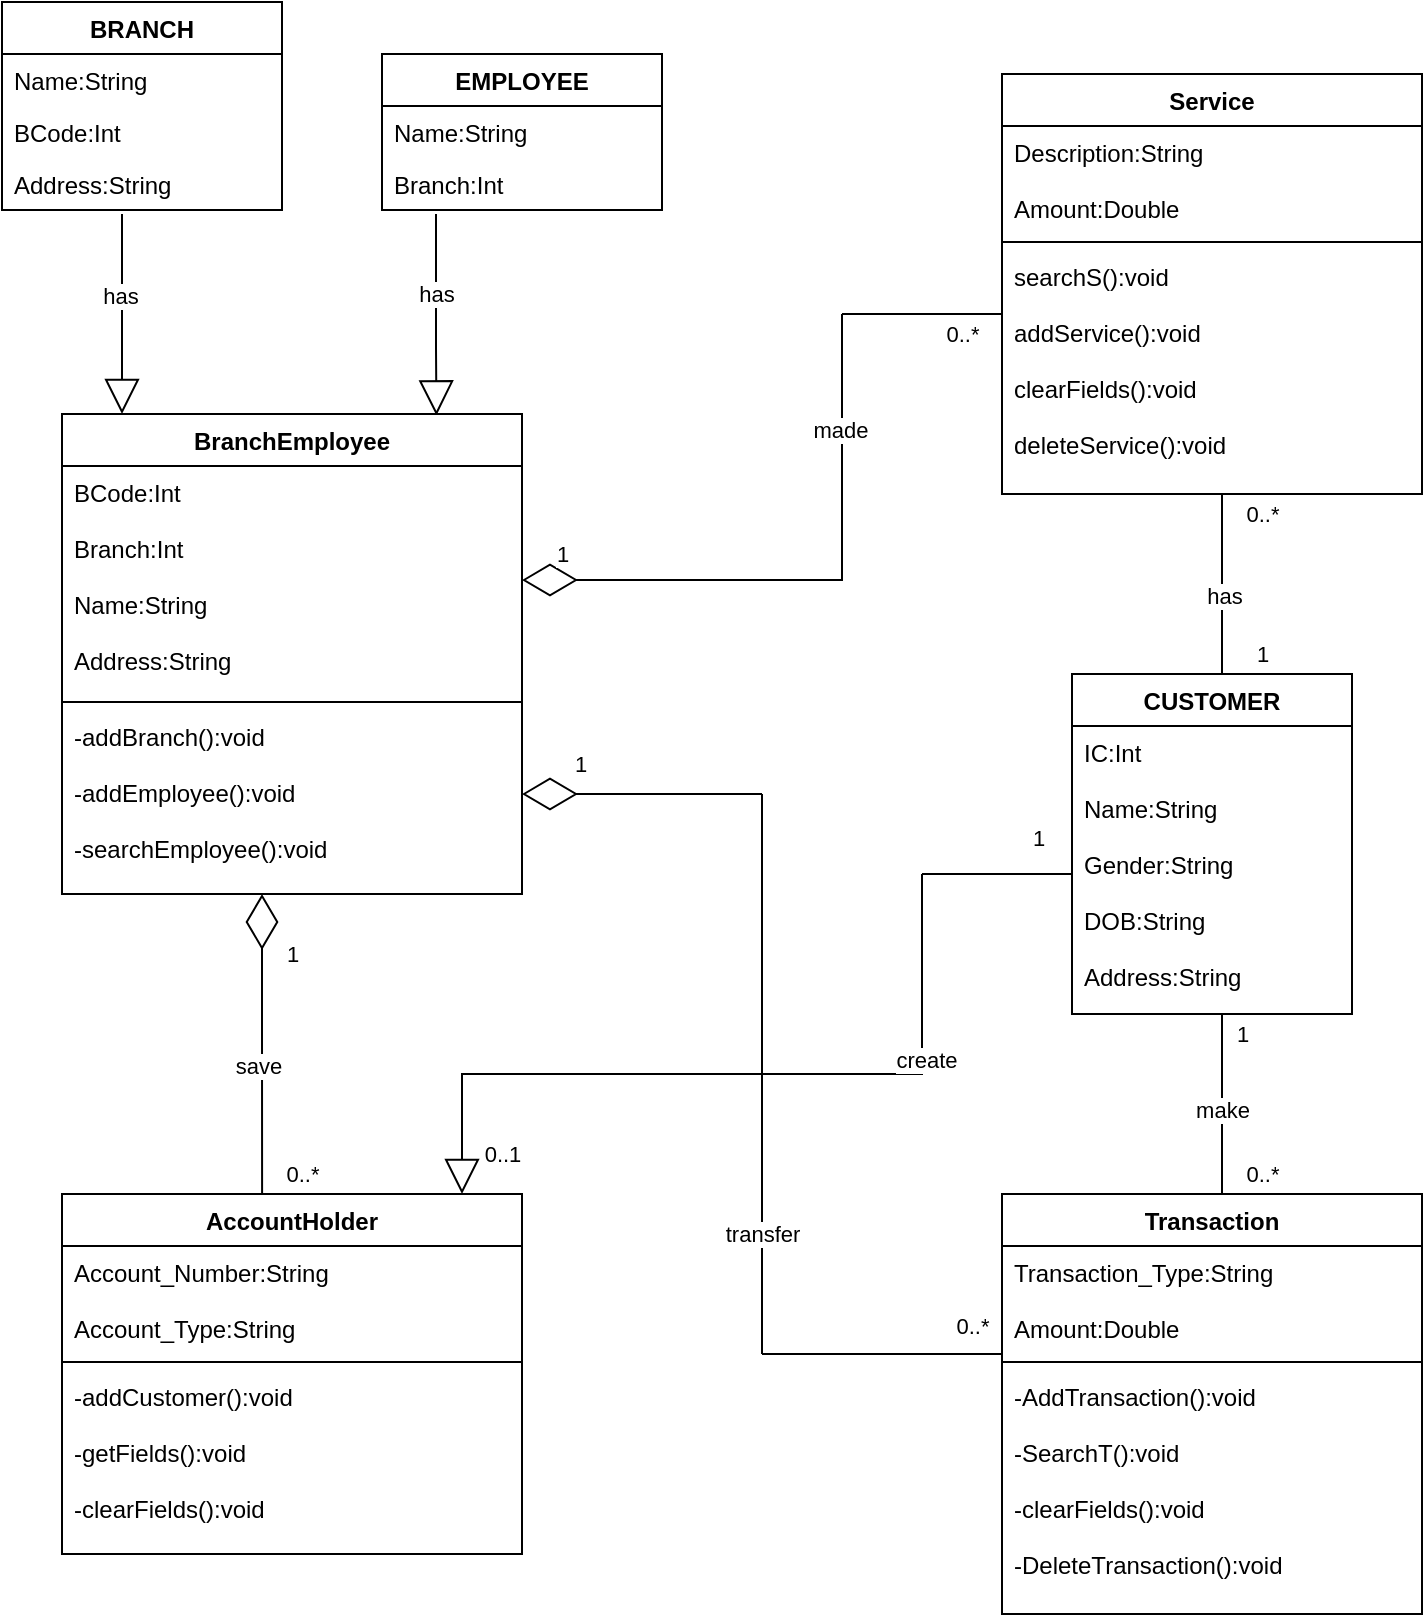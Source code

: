 <mxfile version="14.2.9" type="github">
  <diagram id="C5RBs43oDa-KdzZeNtuy" name="Page-1">
    <mxGraphModel dx="1278" dy="580" grid="1" gridSize="10" guides="1" tooltips="1" connect="1" arrows="1" fold="1" page="1" pageScale="1" pageWidth="827" pageHeight="1169" math="0" shadow="0">
      <root>
        <mxCell id="WIyWlLk6GJQsqaUBKTNV-0" />
        <mxCell id="WIyWlLk6GJQsqaUBKTNV-1" parent="WIyWlLk6GJQsqaUBKTNV-0" />
        <mxCell id="zkfFHV4jXpPFQw0GAbJ--26" value="" style="endArrow=block;shadow=0;strokeWidth=1;rounded=0;endFill=0;edgeStyle=elbowEdgeStyle;elbow=vertical;entryX=0.814;entryY=0.003;entryDx=0;entryDy=0;entryPerimeter=0;startSize=10;endSize=15;" parent="WIyWlLk6GJQsqaUBKTNV-1" target="7Js3sL0XMZ8hVklJ6NUI-28" edge="1">
          <mxGeometry x="0.5" y="41" relative="1" as="geometry">
            <mxPoint x="267" y="351" as="sourcePoint" />
            <mxPoint x="428" y="421" as="targetPoint" />
            <mxPoint x="-40" y="32" as="offset" />
            <Array as="points">
              <mxPoint x="320" y="418" />
              <mxPoint x="190" y="418" />
              <mxPoint x="220" y="431" />
            </Array>
          </mxGeometry>
        </mxCell>
        <mxCell id="wfIYEGNuKfLn77bI4tWW-68" value="has" style="edgeLabel;html=1;align=center;verticalAlign=middle;resizable=0;points=[];" parent="zkfFHV4jXpPFQw0GAbJ--26" vertex="1" connectable="0">
          <mxGeometry x="-0.207" relative="1" as="geometry">
            <mxPoint as="offset" />
          </mxGeometry>
        </mxCell>
        <mxCell id="7Js3sL0XMZ8hVklJ6NUI-28" value="BranchEmployee" style="swimlane;fontStyle=1;align=center;verticalAlign=top;childLayout=stackLayout;horizontal=1;startSize=26;horizontalStack=0;resizeParent=1;resizeParentMax=0;resizeLast=0;collapsible=1;marginBottom=0;" parent="WIyWlLk6GJQsqaUBKTNV-1" vertex="1">
          <mxGeometry x="80" y="451" width="230" height="240" as="geometry" />
        </mxCell>
        <mxCell id="7Js3sL0XMZ8hVklJ6NUI-29" value="BCode:Int&#xa;&#xa;Branch:Int&#xa;&#xa;Name:String&#xa;&#xa;Address:String&#xa;&#xa;" style="text;strokeColor=none;fillColor=none;align=left;verticalAlign=top;spacingLeft=4;spacingRight=4;overflow=hidden;rotatable=0;points=[[0,0.5],[1,0.5]];portConstraint=eastwest;" parent="7Js3sL0XMZ8hVklJ6NUI-28" vertex="1">
          <mxGeometry y="26" width="230" height="114" as="geometry" />
        </mxCell>
        <mxCell id="7Js3sL0XMZ8hVklJ6NUI-30" value="" style="line;strokeWidth=1;fillColor=none;align=left;verticalAlign=middle;spacingTop=-1;spacingLeft=3;spacingRight=3;rotatable=0;labelPosition=right;points=[];portConstraint=eastwest;" parent="7Js3sL0XMZ8hVklJ6NUI-28" vertex="1">
          <mxGeometry y="140" width="230" height="8" as="geometry" />
        </mxCell>
        <mxCell id="7Js3sL0XMZ8hVklJ6NUI-31" value="-addBranch():void&#xa;&#xa;-addEmployee():void&#xa;&#xa;-searchEmployee():void" style="text;strokeColor=none;fillColor=none;align=left;verticalAlign=top;spacingLeft=4;spacingRight=4;overflow=hidden;rotatable=0;points=[[0,0.5],[1,0.5]];portConstraint=eastwest;" parent="7Js3sL0XMZ8hVklJ6NUI-28" vertex="1">
          <mxGeometry y="148" width="230" height="92" as="geometry" />
        </mxCell>
        <mxCell id="7Js3sL0XMZ8hVklJ6NUI-40" value="Service" style="swimlane;fontStyle=1;align=center;verticalAlign=top;childLayout=stackLayout;horizontal=1;startSize=26;horizontalStack=0;resizeParent=1;resizeParentMax=0;resizeLast=0;collapsible=1;marginBottom=0;" parent="WIyWlLk6GJQsqaUBKTNV-1" vertex="1">
          <mxGeometry x="550" y="281" width="210" height="210" as="geometry" />
        </mxCell>
        <mxCell id="7Js3sL0XMZ8hVklJ6NUI-41" value="Description:String&#xa;&#xa;Amount:Double" style="text;strokeColor=none;fillColor=none;align=left;verticalAlign=top;spacingLeft=4;spacingRight=4;overflow=hidden;rotatable=0;points=[[0,0.5],[1,0.5]];portConstraint=eastwest;" parent="7Js3sL0XMZ8hVklJ6NUI-40" vertex="1">
          <mxGeometry y="26" width="210" height="54" as="geometry" />
        </mxCell>
        <mxCell id="7Js3sL0XMZ8hVklJ6NUI-42" value="" style="line;strokeWidth=1;fillColor=none;align=left;verticalAlign=middle;spacingTop=-1;spacingLeft=3;spacingRight=3;rotatable=0;labelPosition=right;points=[];portConstraint=eastwest;" parent="7Js3sL0XMZ8hVklJ6NUI-40" vertex="1">
          <mxGeometry y="80" width="210" height="8" as="geometry" />
        </mxCell>
        <mxCell id="7Js3sL0XMZ8hVklJ6NUI-43" value="searchS():void&#xa;&#xa;addService():void&#xa;&#xa;clearFields():void&#xa;&#xa;deleteService():void" style="text;strokeColor=none;fillColor=none;align=left;verticalAlign=top;spacingLeft=4;spacingRight=4;overflow=hidden;rotatable=0;points=[[0,0.5],[1,0.5]];portConstraint=eastwest;" parent="7Js3sL0XMZ8hVklJ6NUI-40" vertex="1">
          <mxGeometry y="88" width="210" height="122" as="geometry" />
        </mxCell>
        <mxCell id="7Js3sL0XMZ8hVklJ6NUI-44" value="Transaction" style="swimlane;fontStyle=1;align=center;verticalAlign=top;childLayout=stackLayout;horizontal=1;startSize=26;horizontalStack=0;resizeParent=1;resizeParentMax=0;resizeLast=0;collapsible=1;marginBottom=0;" parent="WIyWlLk6GJQsqaUBKTNV-1" vertex="1">
          <mxGeometry x="550" y="841" width="210" height="210" as="geometry" />
        </mxCell>
        <mxCell id="7Js3sL0XMZ8hVklJ6NUI-45" value="Transaction_Type:String&#xa;&#xa;Amount:Double" style="text;strokeColor=none;fillColor=none;align=left;verticalAlign=top;spacingLeft=4;spacingRight=4;overflow=hidden;rotatable=0;points=[[0,0.5],[1,0.5]];portConstraint=eastwest;" parent="7Js3sL0XMZ8hVklJ6NUI-44" vertex="1">
          <mxGeometry y="26" width="210" height="54" as="geometry" />
        </mxCell>
        <mxCell id="7Js3sL0XMZ8hVklJ6NUI-46" value="" style="line;strokeWidth=1;fillColor=none;align=left;verticalAlign=middle;spacingTop=-1;spacingLeft=3;spacingRight=3;rotatable=0;labelPosition=right;points=[];portConstraint=eastwest;" parent="7Js3sL0XMZ8hVklJ6NUI-44" vertex="1">
          <mxGeometry y="80" width="210" height="8" as="geometry" />
        </mxCell>
        <mxCell id="7Js3sL0XMZ8hVklJ6NUI-47" value="-AddTransaction():void&#xa;&#xa;-SearchT():void&#xa;&#xa;-clearFields():void&#xa;&#xa;-DeleteTransaction():void" style="text;strokeColor=none;fillColor=none;align=left;verticalAlign=top;spacingLeft=4;spacingRight=4;overflow=hidden;rotatable=0;points=[[0,0.5],[1,0.5]];portConstraint=eastwest;" parent="7Js3sL0XMZ8hVklJ6NUI-44" vertex="1">
          <mxGeometry y="88" width="210" height="122" as="geometry" />
        </mxCell>
        <mxCell id="wfIYEGNuKfLn77bI4tWW-0" value="AccountHolder" style="swimlane;fontStyle=1;align=center;verticalAlign=top;childLayout=stackLayout;horizontal=1;startSize=26;horizontalStack=0;resizeParent=1;resizeParentMax=0;resizeLast=0;collapsible=1;marginBottom=0;" parent="WIyWlLk6GJQsqaUBKTNV-1" vertex="1">
          <mxGeometry x="80" y="841" width="230" height="180" as="geometry" />
        </mxCell>
        <mxCell id="wfIYEGNuKfLn77bI4tWW-1" value="Account_Number:String&#xa;&#xa;Account_Type:String" style="text;strokeColor=none;fillColor=none;align=left;verticalAlign=top;spacingLeft=4;spacingRight=4;overflow=hidden;rotatable=0;points=[[0,0.5],[1,0.5]];portConstraint=eastwest;" parent="wfIYEGNuKfLn77bI4tWW-0" vertex="1">
          <mxGeometry y="26" width="230" height="54" as="geometry" />
        </mxCell>
        <mxCell id="wfIYEGNuKfLn77bI4tWW-2" value="" style="line;strokeWidth=1;fillColor=none;align=left;verticalAlign=middle;spacingTop=-1;spacingLeft=3;spacingRight=3;rotatable=0;labelPosition=right;points=[];portConstraint=eastwest;" parent="wfIYEGNuKfLn77bI4tWW-0" vertex="1">
          <mxGeometry y="80" width="230" height="8" as="geometry" />
        </mxCell>
        <mxCell id="wfIYEGNuKfLn77bI4tWW-3" value="-addCustomer():void&#xa;&#xa;-getFields():void&#xa;&#xa;-clearFields():void" style="text;strokeColor=none;fillColor=none;align=left;verticalAlign=top;spacingLeft=4;spacingRight=4;overflow=hidden;rotatable=0;points=[[0,0.5],[1,0.5]];portConstraint=eastwest;" parent="wfIYEGNuKfLn77bI4tWW-0" vertex="1">
          <mxGeometry y="88" width="230" height="92" as="geometry" />
        </mxCell>
        <mxCell id="wfIYEGNuKfLn77bI4tWW-12" value="BRANCH" style="swimlane;fontStyle=1;childLayout=stackLayout;horizontal=1;startSize=26;fillColor=none;horizontalStack=0;resizeParent=1;resizeParentMax=0;resizeLast=0;collapsible=1;marginBottom=0;" parent="WIyWlLk6GJQsqaUBKTNV-1" vertex="1">
          <mxGeometry x="50" y="245" width="140" height="104" as="geometry" />
        </mxCell>
        <mxCell id="wfIYEGNuKfLn77bI4tWW-13" value="Name:String" style="text;strokeColor=none;fillColor=none;align=left;verticalAlign=top;spacingLeft=4;spacingRight=4;overflow=hidden;rotatable=0;points=[[0,0.5],[1,0.5]];portConstraint=eastwest;" parent="wfIYEGNuKfLn77bI4tWW-12" vertex="1">
          <mxGeometry y="26" width="140" height="26" as="geometry" />
        </mxCell>
        <mxCell id="wfIYEGNuKfLn77bI4tWW-14" value="BCode:Int" style="text;strokeColor=none;fillColor=none;align=left;verticalAlign=top;spacingLeft=4;spacingRight=4;overflow=hidden;rotatable=0;points=[[0,0.5],[1,0.5]];portConstraint=eastwest;" parent="wfIYEGNuKfLn77bI4tWW-12" vertex="1">
          <mxGeometry y="52" width="140" height="26" as="geometry" />
        </mxCell>
        <mxCell id="wfIYEGNuKfLn77bI4tWW-15" value="Address:String" style="text;strokeColor=none;fillColor=none;align=left;verticalAlign=top;spacingLeft=4;spacingRight=4;overflow=hidden;rotatable=0;points=[[0,0.5],[1,0.5]];portConstraint=eastwest;" parent="wfIYEGNuKfLn77bI4tWW-12" vertex="1">
          <mxGeometry y="78" width="140" height="26" as="geometry" />
        </mxCell>
        <mxCell id="wfIYEGNuKfLn77bI4tWW-16" value="EMPLOYEE" style="swimlane;fontStyle=1;childLayout=stackLayout;horizontal=1;startSize=26;fillColor=none;horizontalStack=0;resizeParent=1;resizeParentMax=0;resizeLast=0;collapsible=1;marginBottom=0;" parent="WIyWlLk6GJQsqaUBKTNV-1" vertex="1">
          <mxGeometry x="240" y="271" width="140" height="78" as="geometry" />
        </mxCell>
        <mxCell id="wfIYEGNuKfLn77bI4tWW-17" value="Name:String" style="text;strokeColor=none;fillColor=none;align=left;verticalAlign=top;spacingLeft=4;spacingRight=4;overflow=hidden;rotatable=0;points=[[0,0.5],[1,0.5]];portConstraint=eastwest;" parent="wfIYEGNuKfLn77bI4tWW-16" vertex="1">
          <mxGeometry y="26" width="140" height="26" as="geometry" />
        </mxCell>
        <mxCell id="wfIYEGNuKfLn77bI4tWW-18" value="Branch:Int" style="text;strokeColor=none;fillColor=none;align=left;verticalAlign=top;spacingLeft=4;spacingRight=4;overflow=hidden;rotatable=0;points=[[0,0.5],[1,0.5]];portConstraint=eastwest;" parent="wfIYEGNuKfLn77bI4tWW-16" vertex="1">
          <mxGeometry y="52" width="140" height="26" as="geometry" />
        </mxCell>
        <mxCell id="wfIYEGNuKfLn77bI4tWW-23" value="" style="endArrow=block;shadow=0;strokeWidth=1;rounded=0;endFill=0;edgeStyle=elbowEdgeStyle;elbow=vertical;endSize=15;" parent="WIyWlLk6GJQsqaUBKTNV-1" edge="1">
          <mxGeometry x="0.5" y="41" relative="1" as="geometry">
            <mxPoint x="110" y="351" as="sourcePoint" />
            <mxPoint x="110" y="451" as="targetPoint" />
            <mxPoint x="-40" y="32" as="offset" />
            <Array as="points">
              <mxPoint x="120" y="421" />
              <mxPoint x="120" y="421" />
              <mxPoint x="103.22" y="416" />
              <mxPoint x="133.22" y="429" />
            </Array>
          </mxGeometry>
        </mxCell>
        <mxCell id="wfIYEGNuKfLn77bI4tWW-67" value="has" style="edgeLabel;html=1;align=center;verticalAlign=middle;resizable=0;points=[];" parent="wfIYEGNuKfLn77bI4tWW-23" vertex="1" connectable="0">
          <mxGeometry x="-0.18" y="-1" relative="1" as="geometry">
            <mxPoint as="offset" />
          </mxGeometry>
        </mxCell>
        <mxCell id="wfIYEGNuKfLn77bI4tWW-25" value="CUSTOMER" style="swimlane;fontStyle=1;childLayout=stackLayout;horizontal=1;startSize=26;fillColor=none;horizontalStack=0;resizeParent=1;resizeParentMax=0;resizeLast=0;collapsible=1;marginBottom=0;" parent="WIyWlLk6GJQsqaUBKTNV-1" vertex="1">
          <mxGeometry x="585" y="581" width="140" height="170" as="geometry" />
        </mxCell>
        <mxCell id="wfIYEGNuKfLn77bI4tWW-26" value="IC:Int&#xa;&#xa;Name:String&#xa;&#xa;Gender:String&#xa;&#xa;DOB:String&#xa;&#xa;Address:String&#xa;&#xa;&#xa;" style="text;strokeColor=none;fillColor=none;align=left;verticalAlign=top;spacingLeft=4;spacingRight=4;overflow=hidden;rotatable=0;points=[[0,0.5],[1,0.5]];portConstraint=eastwest;" parent="wfIYEGNuKfLn77bI4tWW-25" vertex="1">
          <mxGeometry y="26" width="140" height="144" as="geometry" />
        </mxCell>
        <mxCell id="wfIYEGNuKfLn77bI4tWW-30" value="" style="endArrow=none;shadow=0;strokeWidth=1;rounded=0;endFill=0;edgeStyle=elbowEdgeStyle;elbow=vertical;" parent="WIyWlLk6GJQsqaUBKTNV-1" edge="1">
          <mxGeometry x="0.5" y="41" relative="1" as="geometry">
            <mxPoint x="660" y="491" as="sourcePoint" />
            <mxPoint x="660" y="581" as="targetPoint" />
            <mxPoint x="-40" y="32" as="offset" />
            <Array as="points">
              <mxPoint x="713" y="558" />
              <mxPoint x="583" y="558" />
              <mxPoint x="613" y="571" />
            </Array>
          </mxGeometry>
        </mxCell>
        <mxCell id="wfIYEGNuKfLn77bI4tWW-44" value="0..*" style="edgeLabel;html=1;align=center;verticalAlign=middle;resizable=0;points=[];" parent="wfIYEGNuKfLn77bI4tWW-30" vertex="1" connectable="0">
          <mxGeometry x="0.173" y="3" relative="1" as="geometry">
            <mxPoint x="17" y="-43" as="offset" />
          </mxGeometry>
        </mxCell>
        <mxCell id="wfIYEGNuKfLn77bI4tWW-45" value="1" style="edgeLabel;html=1;align=center;verticalAlign=middle;resizable=0;points=[];" parent="wfIYEGNuKfLn77bI4tWW-30" vertex="1" connectable="0">
          <mxGeometry x="0.084" y="2" relative="1" as="geometry">
            <mxPoint x="18" y="31" as="offset" />
          </mxGeometry>
        </mxCell>
        <mxCell id="wfIYEGNuKfLn77bI4tWW-60" value="has" style="edgeLabel;html=1;align=center;verticalAlign=middle;resizable=0;points=[];" parent="wfIYEGNuKfLn77bI4tWW-30" vertex="1" connectable="0">
          <mxGeometry x="0.133" y="1" relative="1" as="geometry">
            <mxPoint as="offset" />
          </mxGeometry>
        </mxCell>
        <mxCell id="wfIYEGNuKfLn77bI4tWW-31" value="" style="endArrow=none;shadow=0;strokeWidth=1;rounded=0;endFill=0;edgeStyle=elbowEdgeStyle;elbow=vertical;" parent="WIyWlLk6GJQsqaUBKTNV-1" edge="1">
          <mxGeometry x="0.5" y="41" relative="1" as="geometry">
            <mxPoint x="660" y="751" as="sourcePoint" />
            <mxPoint x="660" y="841" as="targetPoint" />
            <mxPoint x="-40" y="32" as="offset" />
            <Array as="points">
              <mxPoint x="713" y="818" />
              <mxPoint x="583" y="818" />
              <mxPoint x="613" y="831" />
            </Array>
          </mxGeometry>
        </mxCell>
        <mxCell id="wfIYEGNuKfLn77bI4tWW-42" value="1" style="edgeLabel;html=1;align=center;verticalAlign=middle;resizable=0;points=[];" parent="wfIYEGNuKfLn77bI4tWW-31" vertex="1" connectable="0">
          <mxGeometry x="0.218" y="-2" relative="1" as="geometry">
            <mxPoint x="12" y="-45" as="offset" />
          </mxGeometry>
        </mxCell>
        <mxCell id="wfIYEGNuKfLn77bI4tWW-43" value="0..*" style="edgeLabel;html=1;align=center;verticalAlign=middle;resizable=0;points=[];" parent="wfIYEGNuKfLn77bI4tWW-31" vertex="1" connectable="0">
          <mxGeometry x="0.218" y="-1" relative="1" as="geometry">
            <mxPoint x="21" y="25" as="offset" />
          </mxGeometry>
        </mxCell>
        <mxCell id="wfIYEGNuKfLn77bI4tWW-59" value="make" style="edgeLabel;html=1;align=center;verticalAlign=middle;resizable=0;points=[];" parent="wfIYEGNuKfLn77bI4tWW-31" vertex="1" connectable="0">
          <mxGeometry x="0.067" relative="1" as="geometry">
            <mxPoint as="offset" />
          </mxGeometry>
        </mxCell>
        <mxCell id="wfIYEGNuKfLn77bI4tWW-32" value="" style="endArrow=block;shadow=0;strokeWidth=1;rounded=0;endFill=0;edgeStyle=elbowEdgeStyle;elbow=vertical;endSize=15;" parent="WIyWlLk6GJQsqaUBKTNV-1" target="wfIYEGNuKfLn77bI4tWW-0" edge="1">
          <mxGeometry x="0.5" y="41" relative="1" as="geometry">
            <mxPoint x="510" y="681" as="sourcePoint" />
            <mxPoint x="280" y="841" as="targetPoint" />
            <mxPoint x="-40" y="32" as="offset" />
            <Array as="points">
              <mxPoint x="280" y="781" />
              <mxPoint x="560" y="810" />
              <mxPoint x="410" y="679" />
              <mxPoint x="460" y="679" />
              <mxPoint x="383" y="798" />
              <mxPoint x="413" y="811" />
            </Array>
          </mxGeometry>
        </mxCell>
        <mxCell id="wfIYEGNuKfLn77bI4tWW-58" value="create" style="edgeLabel;html=1;align=center;verticalAlign=middle;resizable=0;points=[];" parent="wfIYEGNuKfLn77bI4tWW-32" vertex="1" connectable="0">
          <mxGeometry x="-0.526" y="2" relative="1" as="geometry">
            <mxPoint as="offset" />
          </mxGeometry>
        </mxCell>
        <mxCell id="wfIYEGNuKfLn77bI4tWW-33" value="" style="endArrow=none;shadow=0;strokeWidth=1;rounded=0;endFill=0;edgeStyle=elbowEdgeStyle;elbow=vertical;exitX=0;exitY=0.5;exitDx=0;exitDy=0;" parent="WIyWlLk6GJQsqaUBKTNV-1" source="wfIYEGNuKfLn77bI4tWW-26" edge="1">
          <mxGeometry x="0.5" y="41" relative="1" as="geometry">
            <mxPoint x="510" y="591" as="sourcePoint" />
            <mxPoint x="510" y="681" as="targetPoint" />
            <mxPoint x="-40" y="32" as="offset" />
            <Array as="points">
              <mxPoint x="560" y="681" />
              <mxPoint x="433" y="658" />
              <mxPoint x="463" y="671" />
            </Array>
          </mxGeometry>
        </mxCell>
        <mxCell id="wfIYEGNuKfLn77bI4tWW-34" value="" style="endArrow=none;shadow=0;strokeWidth=1;rounded=0;endFill=0;edgeStyle=elbowEdgeStyle;elbow=vertical;entryX=0.435;entryY=0;entryDx=0;entryDy=0;entryPerimeter=0;startArrow=diamondThin;startFill=0;sourcePerimeterSpacing=6;targetPerimeterSpacing=6;endSize=12;startSize=25;" parent="WIyWlLk6GJQsqaUBKTNV-1" target="wfIYEGNuKfLn77bI4tWW-0" edge="1">
          <mxGeometry x="0.5" y="41" relative="1" as="geometry">
            <mxPoint x="180" y="691" as="sourcePoint" />
            <mxPoint x="180.22" y="791.72" as="targetPoint" />
            <mxPoint x="-40" y="32" as="offset" />
            <Array as="points">
              <mxPoint x="233" y="758" />
              <mxPoint x="103" y="758" />
              <mxPoint x="133" y="771" />
            </Array>
          </mxGeometry>
        </mxCell>
        <mxCell id="wfIYEGNuKfLn77bI4tWW-35" value="1" style="edgeLabel;html=1;align=center;verticalAlign=middle;resizable=0;points=[];" parent="wfIYEGNuKfLn77bI4tWW-34" vertex="1" connectable="0">
          <mxGeometry x="-0.256" y="-1" relative="1" as="geometry">
            <mxPoint x="16" y="-26" as="offset" />
          </mxGeometry>
        </mxCell>
        <mxCell id="wfIYEGNuKfLn77bI4tWW-36" value="0..*" style="edgeLabel;html=1;align=center;verticalAlign=middle;resizable=0;points=[];" parent="wfIYEGNuKfLn77bI4tWW-34" vertex="1" connectable="0">
          <mxGeometry x="0.344" y="-1" relative="1" as="geometry">
            <mxPoint x="21" y="39.05" as="offset" />
          </mxGeometry>
        </mxCell>
        <mxCell id="wfIYEGNuKfLn77bI4tWW-66" value="save" style="edgeLabel;html=1;align=center;verticalAlign=middle;resizable=0;points=[];" parent="wfIYEGNuKfLn77bI4tWW-34" vertex="1" connectable="0">
          <mxGeometry x="0.147" y="-2" relative="1" as="geometry">
            <mxPoint as="offset" />
          </mxGeometry>
        </mxCell>
        <mxCell id="wfIYEGNuKfLn77bI4tWW-46" value="" style="endArrow=none;shadow=0;strokeWidth=1;rounded=0;endFill=0;edgeStyle=elbowEdgeStyle;elbow=vertical;startArrow=diamondThin;startFill=0;sourcePerimeterSpacing=6;targetPerimeterSpacing=6;endSize=15;startSize=25;exitX=1;exitY=0.5;exitDx=0;exitDy=0;" parent="WIyWlLk6GJQsqaUBKTNV-1" source="7Js3sL0XMZ8hVklJ6NUI-29" edge="1">
          <mxGeometry x="0.5" y="41" relative="1" as="geometry">
            <mxPoint x="370" y="561" as="sourcePoint" />
            <mxPoint x="470" y="401" as="targetPoint" />
            <mxPoint x="-40" y="32" as="offset" />
            <Array as="points">
              <mxPoint x="410" y="534" />
              <mxPoint x="483" y="428" />
              <mxPoint x="353" y="428" />
              <mxPoint x="383" y="441" />
            </Array>
          </mxGeometry>
        </mxCell>
        <mxCell id="wfIYEGNuKfLn77bI4tWW-47" value="1" style="edgeLabel;html=1;align=center;verticalAlign=middle;resizable=0;points=[];" parent="wfIYEGNuKfLn77bI4tWW-46" vertex="1" connectable="0">
          <mxGeometry x="-0.256" y="-1" relative="1" as="geometry">
            <mxPoint x="-89" y="-14" as="offset" />
          </mxGeometry>
        </mxCell>
        <mxCell id="wfIYEGNuKfLn77bI4tWW-48" value="0..*" style="edgeLabel;html=1;align=center;verticalAlign=middle;resizable=0;points=[];" parent="wfIYEGNuKfLn77bI4tWW-46" vertex="1" connectable="0">
          <mxGeometry x="0.344" y="-1" relative="1" as="geometry">
            <mxPoint x="59" y="-86" as="offset" />
          </mxGeometry>
        </mxCell>
        <mxCell id="wfIYEGNuKfLn77bI4tWW-65" value="made" style="edgeLabel;html=1;align=center;verticalAlign=middle;resizable=0;points=[];" parent="wfIYEGNuKfLn77bI4tWW-46" vertex="1" connectable="0">
          <mxGeometry x="0.604" y="1" relative="1" as="geometry">
            <mxPoint as="offset" />
          </mxGeometry>
        </mxCell>
        <mxCell id="wfIYEGNuKfLn77bI4tWW-50" value="" style="endArrow=none;endFill=0;endSize=12;html=1;strokeWidth=1;" parent="WIyWlLk6GJQsqaUBKTNV-1" edge="1">
          <mxGeometry width="160" relative="1" as="geometry">
            <mxPoint x="470" y="401" as="sourcePoint" />
            <mxPoint x="550" y="401" as="targetPoint" />
          </mxGeometry>
        </mxCell>
        <mxCell id="wfIYEGNuKfLn77bI4tWW-51" value="" style="endArrow=diamondThin;endFill=0;endSize=25;html=1;strokeWidth=1;" parent="WIyWlLk6GJQsqaUBKTNV-1" edge="1">
          <mxGeometry width="160" relative="1" as="geometry">
            <mxPoint x="430" y="641" as="sourcePoint" />
            <mxPoint x="310" y="641" as="targetPoint" />
          </mxGeometry>
        </mxCell>
        <mxCell id="wfIYEGNuKfLn77bI4tWW-62" value="0..1" style="edgeLabel;html=1;align=center;verticalAlign=middle;resizable=0;points=[];" parent="wfIYEGNuKfLn77bI4tWW-51" vertex="1" connectable="0">
          <mxGeometry x="-0.513" y="1" relative="1" as="geometry">
            <mxPoint x="-101" y="179" as="offset" />
          </mxGeometry>
        </mxCell>
        <mxCell id="wfIYEGNuKfLn77bI4tWW-54" value="" style="endArrow=none;endFill=0;endSize=12;html=1;strokeWidth=1;" parent="WIyWlLk6GJQsqaUBKTNV-1" edge="1">
          <mxGeometry width="160" relative="1" as="geometry">
            <mxPoint x="430" y="641" as="sourcePoint" />
            <mxPoint x="430" y="921" as="targetPoint" />
          </mxGeometry>
        </mxCell>
        <mxCell id="wfIYEGNuKfLn77bI4tWW-63" value="transfer" style="edgeLabel;html=1;align=center;verticalAlign=middle;resizable=0;points=[];" parent="wfIYEGNuKfLn77bI4tWW-54" vertex="1" connectable="0">
          <mxGeometry x="0.571" relative="1" as="geometry">
            <mxPoint as="offset" />
          </mxGeometry>
        </mxCell>
        <mxCell id="wfIYEGNuKfLn77bI4tWW-55" value="" style="endArrow=none;endFill=0;endSize=12;html=1;strokeWidth=1;" parent="WIyWlLk6GJQsqaUBKTNV-1" edge="1">
          <mxGeometry width="160" relative="1" as="geometry">
            <mxPoint x="430" y="921" as="sourcePoint" />
            <mxPoint x="550" y="921" as="targetPoint" />
          </mxGeometry>
        </mxCell>
        <mxCell id="wfIYEGNuKfLn77bI4tWW-56" value="1" style="edgeLabel;html=1;align=center;verticalAlign=middle;resizable=0;points=[];" parent="WIyWlLk6GJQsqaUBKTNV-1" vertex="1" connectable="0">
          <mxGeometry x="340" y="531" as="geometry">
            <mxPoint x="-1" y="95" as="offset" />
          </mxGeometry>
        </mxCell>
        <mxCell id="wfIYEGNuKfLn77bI4tWW-57" value="0..*" style="edgeLabel;html=1;align=center;verticalAlign=middle;resizable=0;points=[];" parent="WIyWlLk6GJQsqaUBKTNV-1" vertex="1" connectable="0">
          <mxGeometry x="530" y="421" as="geometry">
            <mxPoint x="5" y="486" as="offset" />
          </mxGeometry>
        </mxCell>
        <mxCell id="wfIYEGNuKfLn77bI4tWW-61" value="1" style="edgeLabel;html=1;align=center;verticalAlign=middle;resizable=0;points=[];" parent="WIyWlLk6GJQsqaUBKTNV-1" vertex="1" connectable="0">
          <mxGeometry x="610" y="370" as="geometry">
            <mxPoint x="-42" y="293" as="offset" />
          </mxGeometry>
        </mxCell>
      </root>
    </mxGraphModel>
  </diagram>
</mxfile>
